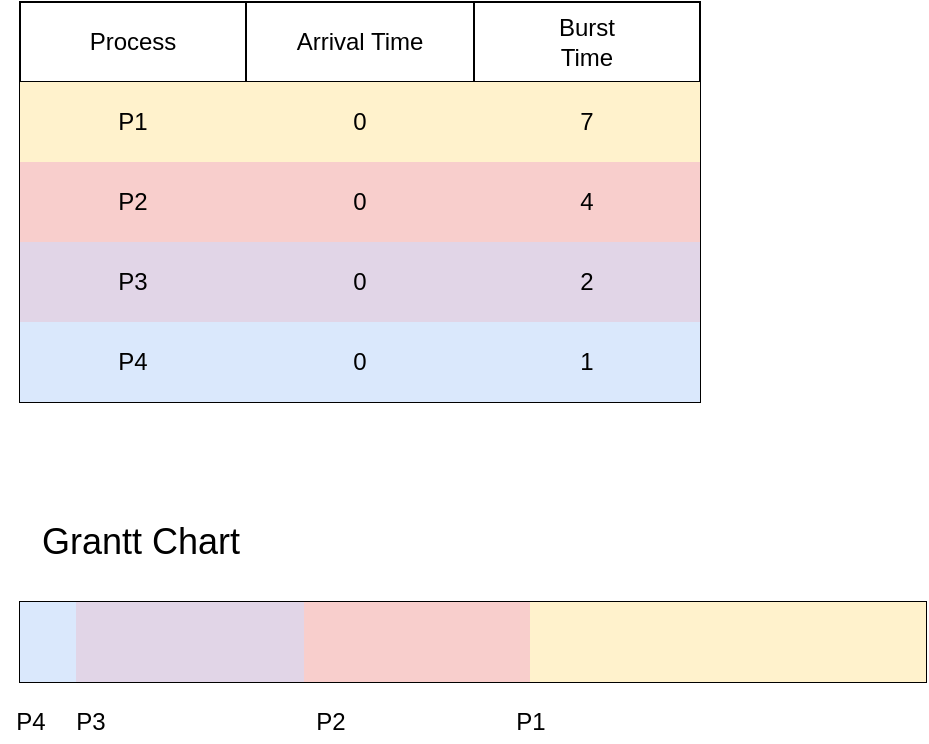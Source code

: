 <mxfile version="13.4.9" type="github">
  <diagram id="rSDTtkVdXVnGvsQYBVzc" name="Page-1">
    <mxGraphModel dx="2066" dy="1105" grid="1" gridSize="10" guides="1" tooltips="1" connect="1" arrows="1" fold="1" page="1" pageScale="1" pageWidth="827" pageHeight="1169" math="0" shadow="0">
      <root>
        <mxCell id="0" />
        <mxCell id="1" parent="0" />
        <mxCell id="1tNTVzIUQ9IoZEPkYIZt-1" value="" style="shape=table;html=1;whiteSpace=wrap;startSize=0;container=1;collapsible=0;childLayout=tableLayout;" vertex="1" parent="1">
          <mxGeometry x="480" y="300" width="340" height="200" as="geometry" />
        </mxCell>
        <mxCell id="1tNTVzIUQ9IoZEPkYIZt-2" value="" style="shape=partialRectangle;html=1;whiteSpace=wrap;collapsible=0;dropTarget=0;pointerEvents=0;fillColor=none;top=0;left=0;bottom=0;right=0;points=[[0,0.5],[1,0.5]];portConstraint=eastwest;" vertex="1" parent="1tNTVzIUQ9IoZEPkYIZt-1">
          <mxGeometry width="340" height="40" as="geometry" />
        </mxCell>
        <mxCell id="1tNTVzIUQ9IoZEPkYIZt-3" value="Process" style="shape=partialRectangle;html=1;whiteSpace=wrap;connectable=0;overflow=hidden;fillColor=none;top=0;left=0;bottom=0;right=0;" vertex="1" parent="1tNTVzIUQ9IoZEPkYIZt-2">
          <mxGeometry width="113" height="40" as="geometry" />
        </mxCell>
        <mxCell id="1tNTVzIUQ9IoZEPkYIZt-4" value="Arrival Time" style="shape=partialRectangle;html=1;whiteSpace=wrap;connectable=0;overflow=hidden;fillColor=none;top=0;left=0;bottom=0;right=0;" vertex="1" parent="1tNTVzIUQ9IoZEPkYIZt-2">
          <mxGeometry x="113" width="114" height="40" as="geometry" />
        </mxCell>
        <mxCell id="1tNTVzIUQ9IoZEPkYIZt-5" value="Burst&lt;br&gt;Time" style="shape=partialRectangle;html=1;whiteSpace=wrap;connectable=0;overflow=hidden;fillColor=none;top=0;left=0;bottom=0;right=0;" vertex="1" parent="1tNTVzIUQ9IoZEPkYIZt-2">
          <mxGeometry x="227" width="113" height="40" as="geometry" />
        </mxCell>
        <mxCell id="1tNTVzIUQ9IoZEPkYIZt-6" value="" style="shape=partialRectangle;html=1;whiteSpace=wrap;collapsible=0;dropTarget=0;pointerEvents=0;fillColor=none;top=0;left=0;bottom=0;right=0;points=[[0,0.5],[1,0.5]];portConstraint=eastwest;" vertex="1" parent="1tNTVzIUQ9IoZEPkYIZt-1">
          <mxGeometry y="40" width="340" height="40" as="geometry" />
        </mxCell>
        <mxCell id="1tNTVzIUQ9IoZEPkYIZt-7" value="P1" style="shape=partialRectangle;html=1;whiteSpace=wrap;connectable=0;overflow=hidden;fillColor=#fff2cc;top=0;left=0;bottom=0;right=0;strokeColor=#d6b656;" vertex="1" parent="1tNTVzIUQ9IoZEPkYIZt-6">
          <mxGeometry width="113" height="40" as="geometry" />
        </mxCell>
        <mxCell id="1tNTVzIUQ9IoZEPkYIZt-8" value="0" style="shape=partialRectangle;html=1;whiteSpace=wrap;connectable=0;overflow=hidden;fillColor=#fff2cc;top=0;left=0;bottom=0;right=0;strokeColor=#d6b656;" vertex="1" parent="1tNTVzIUQ9IoZEPkYIZt-6">
          <mxGeometry x="113" width="114" height="40" as="geometry" />
        </mxCell>
        <mxCell id="1tNTVzIUQ9IoZEPkYIZt-9" value="7" style="shape=partialRectangle;html=1;whiteSpace=wrap;connectable=0;overflow=hidden;fillColor=#fff2cc;top=0;left=0;bottom=0;right=0;strokeColor=#d6b656;" vertex="1" parent="1tNTVzIUQ9IoZEPkYIZt-6">
          <mxGeometry x="227" width="113" height="40" as="geometry" />
        </mxCell>
        <mxCell id="1tNTVzIUQ9IoZEPkYIZt-10" value="" style="shape=partialRectangle;html=1;whiteSpace=wrap;collapsible=0;dropTarget=0;pointerEvents=0;fillColor=none;top=0;left=0;bottom=0;right=0;points=[[0,0.5],[1,0.5]];portConstraint=eastwest;" vertex="1" parent="1tNTVzIUQ9IoZEPkYIZt-1">
          <mxGeometry y="80" width="340" height="40" as="geometry" />
        </mxCell>
        <mxCell id="1tNTVzIUQ9IoZEPkYIZt-11" value="P2" style="shape=partialRectangle;html=1;whiteSpace=wrap;connectable=0;overflow=hidden;fillColor=#f8cecc;top=0;left=0;bottom=0;right=0;strokeColor=#b85450;" vertex="1" parent="1tNTVzIUQ9IoZEPkYIZt-10">
          <mxGeometry width="113" height="40" as="geometry" />
        </mxCell>
        <mxCell id="1tNTVzIUQ9IoZEPkYIZt-12" value="0" style="shape=partialRectangle;html=1;whiteSpace=wrap;connectable=0;overflow=hidden;fillColor=#f8cecc;top=0;left=0;bottom=0;right=0;strokeColor=#b85450;" vertex="1" parent="1tNTVzIUQ9IoZEPkYIZt-10">
          <mxGeometry x="113" width="114" height="40" as="geometry" />
        </mxCell>
        <mxCell id="1tNTVzIUQ9IoZEPkYIZt-13" value="4" style="shape=partialRectangle;html=1;whiteSpace=wrap;connectable=0;overflow=hidden;fillColor=#f8cecc;top=0;left=0;bottom=0;right=0;strokeColor=#b85450;" vertex="1" parent="1tNTVzIUQ9IoZEPkYIZt-10">
          <mxGeometry x="227" width="113" height="40" as="geometry" />
        </mxCell>
        <mxCell id="1tNTVzIUQ9IoZEPkYIZt-14" value="" style="shape=partialRectangle;html=1;whiteSpace=wrap;collapsible=0;dropTarget=0;pointerEvents=0;fillColor=none;top=0;left=0;bottom=0;right=0;points=[[0,0.5],[1,0.5]];portConstraint=eastwest;" vertex="1" parent="1tNTVzIUQ9IoZEPkYIZt-1">
          <mxGeometry y="120" width="340" height="40" as="geometry" />
        </mxCell>
        <mxCell id="1tNTVzIUQ9IoZEPkYIZt-15" value="P3" style="shape=partialRectangle;html=1;whiteSpace=wrap;connectable=0;overflow=hidden;fillColor=#e1d5e7;top=0;left=0;bottom=0;right=0;strokeColor=#9673a6;" vertex="1" parent="1tNTVzIUQ9IoZEPkYIZt-14">
          <mxGeometry width="113" height="40" as="geometry" />
        </mxCell>
        <mxCell id="1tNTVzIUQ9IoZEPkYIZt-16" value="0" style="shape=partialRectangle;html=1;whiteSpace=wrap;connectable=0;overflow=hidden;fillColor=#e1d5e7;top=0;left=0;bottom=0;right=0;strokeColor=#9673a6;" vertex="1" parent="1tNTVzIUQ9IoZEPkYIZt-14">
          <mxGeometry x="113" width="114" height="40" as="geometry" />
        </mxCell>
        <mxCell id="1tNTVzIUQ9IoZEPkYIZt-17" value="2" style="shape=partialRectangle;html=1;whiteSpace=wrap;connectable=0;overflow=hidden;fillColor=#e1d5e7;top=0;left=0;bottom=0;right=0;strokeColor=#9673a6;" vertex="1" parent="1tNTVzIUQ9IoZEPkYIZt-14">
          <mxGeometry x="227" width="113" height="40" as="geometry" />
        </mxCell>
        <mxCell id="1tNTVzIUQ9IoZEPkYIZt-18" value="" style="shape=partialRectangle;html=1;whiteSpace=wrap;collapsible=0;dropTarget=0;pointerEvents=0;fillColor=none;top=0;left=0;bottom=0;right=0;points=[[0,0.5],[1,0.5]];portConstraint=eastwest;" vertex="1" parent="1tNTVzIUQ9IoZEPkYIZt-1">
          <mxGeometry y="160" width="340" height="40" as="geometry" />
        </mxCell>
        <mxCell id="1tNTVzIUQ9IoZEPkYIZt-19" value="P4" style="shape=partialRectangle;html=1;whiteSpace=wrap;connectable=0;overflow=hidden;fillColor=#dae8fc;top=0;left=0;bottom=0;right=0;strokeColor=#6c8ebf;" vertex="1" parent="1tNTVzIUQ9IoZEPkYIZt-18">
          <mxGeometry width="113" height="40" as="geometry" />
        </mxCell>
        <mxCell id="1tNTVzIUQ9IoZEPkYIZt-20" value="0" style="shape=partialRectangle;html=1;whiteSpace=wrap;connectable=0;overflow=hidden;fillColor=#dae8fc;top=0;left=0;bottom=0;right=0;strokeColor=#6c8ebf;" vertex="1" parent="1tNTVzIUQ9IoZEPkYIZt-18">
          <mxGeometry x="113" width="114" height="40" as="geometry" />
        </mxCell>
        <mxCell id="1tNTVzIUQ9IoZEPkYIZt-21" value="1" style="shape=partialRectangle;html=1;whiteSpace=wrap;connectable=0;overflow=hidden;fillColor=#dae8fc;top=0;left=0;bottom=0;right=0;strokeColor=#6c8ebf;" vertex="1" parent="1tNTVzIUQ9IoZEPkYIZt-18">
          <mxGeometry x="227" width="113" height="40" as="geometry" />
        </mxCell>
        <mxCell id="1tNTVzIUQ9IoZEPkYIZt-22" value="&lt;font style=&quot;font-size: 18px&quot;&gt;Grantt Chart&lt;/font&gt;" style="text;html=1;align=center;verticalAlign=middle;resizable=0;points=[];autosize=1;" vertex="1" parent="1">
          <mxGeometry x="485" y="560" width="110" height="20" as="geometry" />
        </mxCell>
        <mxCell id="1tNTVzIUQ9IoZEPkYIZt-23" value="P4" style="text;html=1;align=center;verticalAlign=middle;resizable=0;points=[];autosize=1;" vertex="1" parent="1">
          <mxGeometry x="470" y="650" width="30" height="20" as="geometry" />
        </mxCell>
        <mxCell id="1tNTVzIUQ9IoZEPkYIZt-24" value="P3" style="text;html=1;align=center;verticalAlign=middle;resizable=0;points=[];autosize=1;" vertex="1" parent="1">
          <mxGeometry x="500" y="650" width="30" height="20" as="geometry" />
        </mxCell>
        <mxCell id="1tNTVzIUQ9IoZEPkYIZt-25" value="P2" style="text;html=1;align=center;verticalAlign=middle;resizable=0;points=[];autosize=1;" vertex="1" parent="1">
          <mxGeometry x="620" y="650" width="30" height="20" as="geometry" />
        </mxCell>
        <mxCell id="1tNTVzIUQ9IoZEPkYIZt-26" value="P1" style="text;html=1;align=center;verticalAlign=middle;resizable=0;points=[];autosize=1;" vertex="1" parent="1">
          <mxGeometry x="720" y="650" width="30" height="20" as="geometry" />
        </mxCell>
        <mxCell id="1tNTVzIUQ9IoZEPkYIZt-27" value="" style="shape=table;html=1;whiteSpace=wrap;startSize=0;container=1;collapsible=0;childLayout=tableLayout;" vertex="1" parent="1">
          <mxGeometry x="480" y="600" width="453" height="40" as="geometry" />
        </mxCell>
        <mxCell id="1tNTVzIUQ9IoZEPkYIZt-28" value="" style="shape=partialRectangle;html=1;whiteSpace=wrap;collapsible=0;dropTarget=0;pointerEvents=0;fillColor=none;top=0;left=0;bottom=0;right=0;points=[[0,0.5],[1,0.5]];portConstraint=eastwest;" vertex="1" parent="1tNTVzIUQ9IoZEPkYIZt-27">
          <mxGeometry width="453" height="40" as="geometry" />
        </mxCell>
        <mxCell id="1tNTVzIUQ9IoZEPkYIZt-29" value="" style="shape=partialRectangle;html=1;whiteSpace=wrap;connectable=0;overflow=hidden;fillColor=#dae8fc;top=0;left=0;bottom=0;right=0;strokeColor=#6c8ebf;" vertex="1" parent="1tNTVzIUQ9IoZEPkYIZt-28">
          <mxGeometry width="28" height="40" as="geometry" />
        </mxCell>
        <mxCell id="1tNTVzIUQ9IoZEPkYIZt-30" value="" style="shape=partialRectangle;html=1;whiteSpace=wrap;connectable=0;overflow=hidden;fillColor=#e1d5e7;top=0;left=0;bottom=0;right=0;strokeColor=#9673a6;" vertex="1" parent="1tNTVzIUQ9IoZEPkYIZt-28">
          <mxGeometry x="28" width="29" height="40" as="geometry" />
        </mxCell>
        <mxCell id="1tNTVzIUQ9IoZEPkYIZt-31" value="" style="shape=partialRectangle;html=1;whiteSpace=wrap;connectable=0;overflow=hidden;fillColor=#e1d5e7;top=0;left=0;bottom=0;right=0;strokeColor=#9673a6;" vertex="1" parent="1tNTVzIUQ9IoZEPkYIZt-28">
          <mxGeometry x="57" width="28" height="40" as="geometry" />
        </mxCell>
        <mxCell id="1tNTVzIUQ9IoZEPkYIZt-32" value="" style="shape=partialRectangle;html=1;whiteSpace=wrap;connectable=0;overflow=hidden;fillColor=#e1d5e7;top=0;left=0;bottom=0;right=0;strokeColor=#9673a6;" vertex="1" parent="1tNTVzIUQ9IoZEPkYIZt-28">
          <mxGeometry x="85" width="28" height="40" as="geometry" />
        </mxCell>
        <mxCell id="1tNTVzIUQ9IoZEPkYIZt-33" value="" style="shape=partialRectangle;html=1;whiteSpace=wrap;connectable=0;overflow=hidden;fillColor=#e1d5e7;top=0;left=0;bottom=0;right=0;strokeColor=#9673a6;" vertex="1" parent="1tNTVzIUQ9IoZEPkYIZt-28">
          <mxGeometry x="113" width="29" height="40" as="geometry" />
        </mxCell>
        <mxCell id="1tNTVzIUQ9IoZEPkYIZt-34" value="" style="shape=partialRectangle;html=1;whiteSpace=wrap;connectable=0;overflow=hidden;fillColor=#f8cecc;top=0;left=0;bottom=0;right=0;strokeColor=#b85450;" vertex="1" parent="1tNTVzIUQ9IoZEPkYIZt-28">
          <mxGeometry x="142" width="28" height="40" as="geometry" />
        </mxCell>
        <mxCell id="1tNTVzIUQ9IoZEPkYIZt-35" value="" style="shape=partialRectangle;html=1;whiteSpace=wrap;connectable=0;overflow=hidden;fillColor=#f8cecc;top=0;left=0;bottom=0;right=0;strokeColor=#b85450;" vertex="1" parent="1tNTVzIUQ9IoZEPkYIZt-28">
          <mxGeometry x="170" width="28" height="40" as="geometry" />
        </mxCell>
        <mxCell id="1tNTVzIUQ9IoZEPkYIZt-36" value="" style="shape=partialRectangle;html=1;whiteSpace=wrap;connectable=0;overflow=hidden;fillColor=#f8cecc;top=0;left=0;bottom=0;right=0;strokeColor=#b85450;" vertex="1" parent="1tNTVzIUQ9IoZEPkYIZt-28">
          <mxGeometry x="198" width="29" height="40" as="geometry" />
        </mxCell>
        <mxCell id="1tNTVzIUQ9IoZEPkYIZt-37" value="" style="shape=partialRectangle;html=1;whiteSpace=wrap;connectable=0;overflow=hidden;fillColor=#f8cecc;top=0;left=0;bottom=0;right=0;strokeColor=#b85450;" vertex="1" parent="1tNTVzIUQ9IoZEPkYIZt-28">
          <mxGeometry x="227" width="28" height="40" as="geometry" />
        </mxCell>
        <mxCell id="1tNTVzIUQ9IoZEPkYIZt-38" value="" style="shape=partialRectangle;html=1;whiteSpace=wrap;connectable=0;overflow=hidden;fillColor=#fff2cc;top=0;left=0;bottom=0;right=0;strokeColor=#d6b656;" vertex="1" parent="1tNTVzIUQ9IoZEPkYIZt-28">
          <mxGeometry x="255" width="28" height="40" as="geometry" />
        </mxCell>
        <mxCell id="1tNTVzIUQ9IoZEPkYIZt-39" value="" style="shape=partialRectangle;html=1;whiteSpace=wrap;connectable=0;overflow=hidden;fillColor=#fff2cc;top=0;left=0;bottom=0;right=0;strokeColor=#d6b656;" vertex="1" parent="1tNTVzIUQ9IoZEPkYIZt-28">
          <mxGeometry x="283" width="29" height="40" as="geometry" />
        </mxCell>
        <mxCell id="1tNTVzIUQ9IoZEPkYIZt-40" value="" style="shape=partialRectangle;html=1;whiteSpace=wrap;connectable=0;overflow=hidden;fillColor=#fff2cc;top=0;left=0;bottom=0;right=0;strokeColor=#d6b656;" vertex="1" parent="1tNTVzIUQ9IoZEPkYIZt-28">
          <mxGeometry x="312" width="28" height="40" as="geometry" />
        </mxCell>
        <mxCell id="1tNTVzIUQ9IoZEPkYIZt-41" value="" style="shape=partialRectangle;html=1;whiteSpace=wrap;connectable=0;overflow=hidden;fillColor=#fff2cc;top=0;left=0;bottom=0;right=0;strokeColor=#d6b656;" vertex="1" parent="1tNTVzIUQ9IoZEPkYIZt-28">
          <mxGeometry x="340" width="28" height="40" as="geometry" />
        </mxCell>
        <mxCell id="1tNTVzIUQ9IoZEPkYIZt-42" value="" style="shape=partialRectangle;html=1;whiteSpace=wrap;connectable=0;overflow=hidden;fillColor=#fff2cc;top=0;left=0;bottom=0;right=0;strokeColor=#d6b656;" vertex="1" parent="1tNTVzIUQ9IoZEPkYIZt-28">
          <mxGeometry x="368" width="29" height="40" as="geometry" />
        </mxCell>
        <mxCell id="1tNTVzIUQ9IoZEPkYIZt-43" value="" style="shape=partialRectangle;html=1;whiteSpace=wrap;connectable=0;overflow=hidden;fillColor=#fff2cc;top=0;left=0;bottom=0;right=0;strokeColor=#d6b656;" vertex="1" parent="1tNTVzIUQ9IoZEPkYIZt-28">
          <mxGeometry x="397" width="28" height="40" as="geometry" />
        </mxCell>
        <mxCell id="1tNTVzIUQ9IoZEPkYIZt-44" value="" style="shape=partialRectangle;html=1;whiteSpace=wrap;connectable=0;overflow=hidden;fillColor=#fff2cc;top=0;left=0;bottom=0;right=0;strokeColor=#d6b656;" vertex="1" parent="1tNTVzIUQ9IoZEPkYIZt-28">
          <mxGeometry x="425" width="28" height="40" as="geometry" />
        </mxCell>
      </root>
    </mxGraphModel>
  </diagram>
</mxfile>
